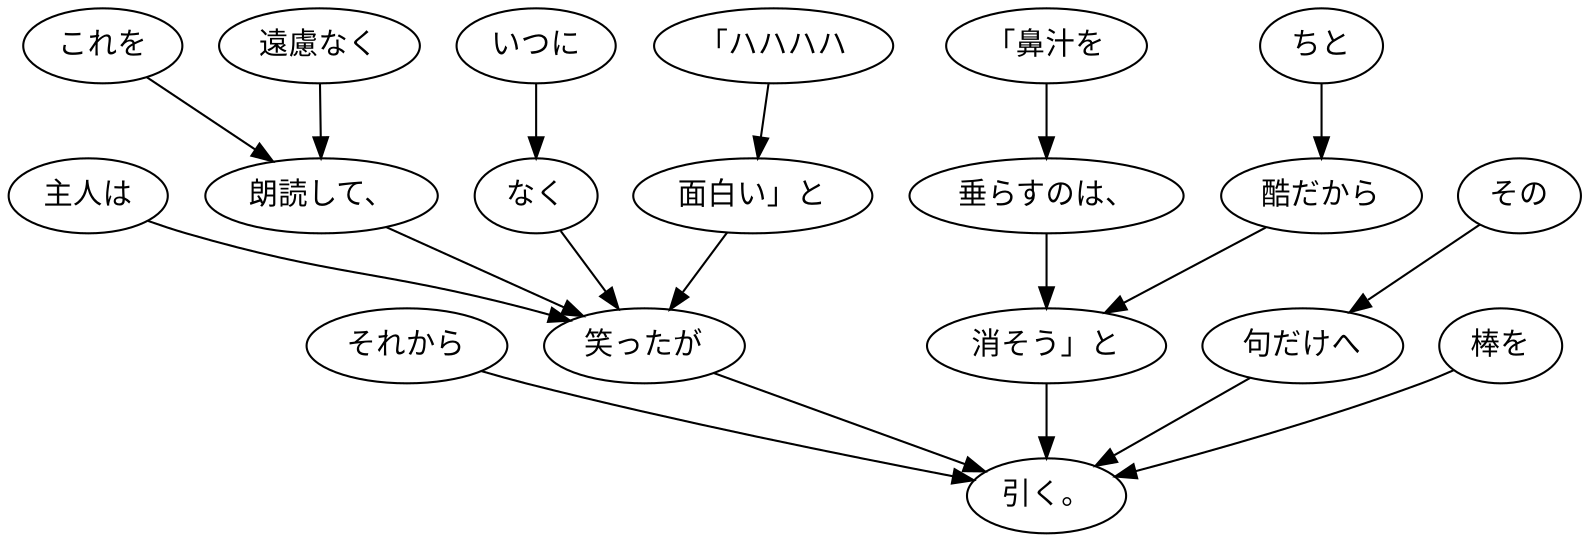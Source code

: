 digraph graph1345 {
	node0 [label="それから"];
	node1 [label="主人は"];
	node2 [label="これを"];
	node3 [label="遠慮なく"];
	node4 [label="朗読して、"];
	node5 [label="いつに"];
	node6 [label="なく"];
	node7 [label="「ハハハハ"];
	node8 [label="面白い」と"];
	node9 [label="笑ったが"];
	node10 [label="「鼻汁を"];
	node11 [label="垂らすのは、"];
	node12 [label="ちと"];
	node13 [label="酷だから"];
	node14 [label="消そう」と"];
	node15 [label="その"];
	node16 [label="句だけへ"];
	node17 [label="棒を"];
	node18 [label="引く。"];
	node0 -> node18;
	node1 -> node9;
	node2 -> node4;
	node3 -> node4;
	node4 -> node9;
	node5 -> node6;
	node6 -> node9;
	node7 -> node8;
	node8 -> node9;
	node9 -> node18;
	node10 -> node11;
	node11 -> node14;
	node12 -> node13;
	node13 -> node14;
	node14 -> node18;
	node15 -> node16;
	node16 -> node18;
	node17 -> node18;
}
